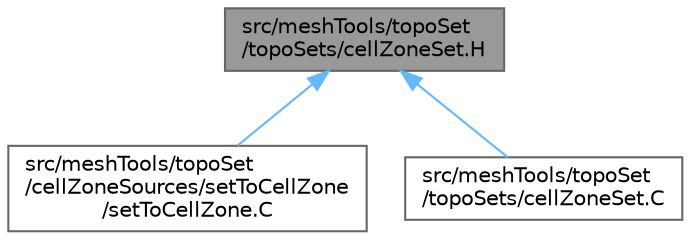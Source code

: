 digraph "src/meshTools/topoSet/topoSets/cellZoneSet.H"
{
 // LATEX_PDF_SIZE
  bgcolor="transparent";
  edge [fontname=Helvetica,fontsize=10,labelfontname=Helvetica,labelfontsize=10];
  node [fontname=Helvetica,fontsize=10,shape=box,height=0.2,width=0.4];
  Node1 [id="Node000001",label="src/meshTools/topoSet\l/topoSets/cellZoneSet.H",height=0.2,width=0.4,color="gray40", fillcolor="grey60", style="filled", fontcolor="black",tooltip=" "];
  Node1 -> Node2 [id="edge1_Node000001_Node000002",dir="back",color="steelblue1",style="solid",tooltip=" "];
  Node2 [id="Node000002",label="src/meshTools/topoSet\l/cellZoneSources/setToCellZone\l/setToCellZone.C",height=0.2,width=0.4,color="grey40", fillcolor="white", style="filled",URL="$setToCellZone_8C.html",tooltip=" "];
  Node1 -> Node3 [id="edge2_Node000001_Node000003",dir="back",color="steelblue1",style="solid",tooltip=" "];
  Node3 [id="Node000003",label="src/meshTools/topoSet\l/topoSets/cellZoneSet.C",height=0.2,width=0.4,color="grey40", fillcolor="white", style="filled",URL="$cellZoneSet_8C.html",tooltip=" "];
}
